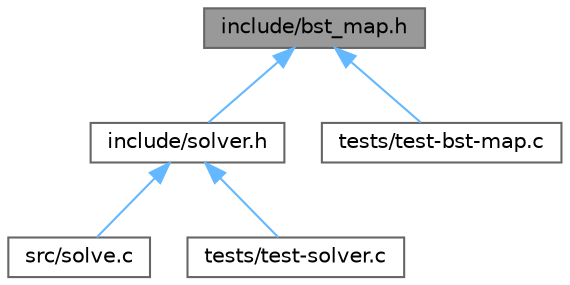 digraph "include/bst_map.h"
{
 // LATEX_PDF_SIZE
  bgcolor="transparent";
  edge [fontname=Helvetica,fontsize=10,labelfontname=Helvetica,labelfontsize=10];
  node [fontname=Helvetica,fontsize=10,shape=box,height=0.2,width=0.4];
  Node1 [id="Node000001",label="include/bst_map.h",height=0.2,width=0.4,color="gray40", fillcolor="grey60", style="filled", fontcolor="black",tooltip="AVL trees containing maps."];
  Node1 -> Node2 [id="edge1_Node000001_Node000002",dir="back",color="steelblue1",style="solid",tooltip=" "];
  Node2 [id="Node000002",label="include/solver.h",height=0.2,width=0.4,color="grey40", fillcolor="white", style="filled",URL="$solver_8h.html",tooltip="Functions to solve a sokoban game."];
  Node2 -> Node3 [id="edge2_Node000002_Node000003",dir="back",color="steelblue1",style="solid",tooltip=" "];
  Node3 [id="Node000003",label="src/solve.c",height=0.2,width=0.4,color="grey40", fillcolor="white", style="filled",URL="$solve_8c.html",tooltip="Solve a Sokoban game given as an argument of the command line. \"list\" and \"gui\" can be added on the c..."];
  Node2 -> Node4 [id="edge3_Node000002_Node000004",dir="back",color="steelblue1",style="solid",tooltip=" "];
  Node4 [id="Node000004",label="tests/test-solver.c",height=0.2,width=0.4,color="grey40", fillcolor="white", style="filled",URL="$test-solver_8c.html",tooltip="Test executable to verify the solver is working."];
  Node1 -> Node5 [id="edge4_Node000001_Node000005",dir="back",color="steelblue1",style="solid",tooltip=" "];
  Node5 [id="Node000005",label="tests/test-bst-map.c",height=0.2,width=0.4,color="grey40", fillcolor="white", style="filled",URL="$test-bst-map_8c.html",tooltip="Test for the BST (here AVL trees) functionalities."];
}

